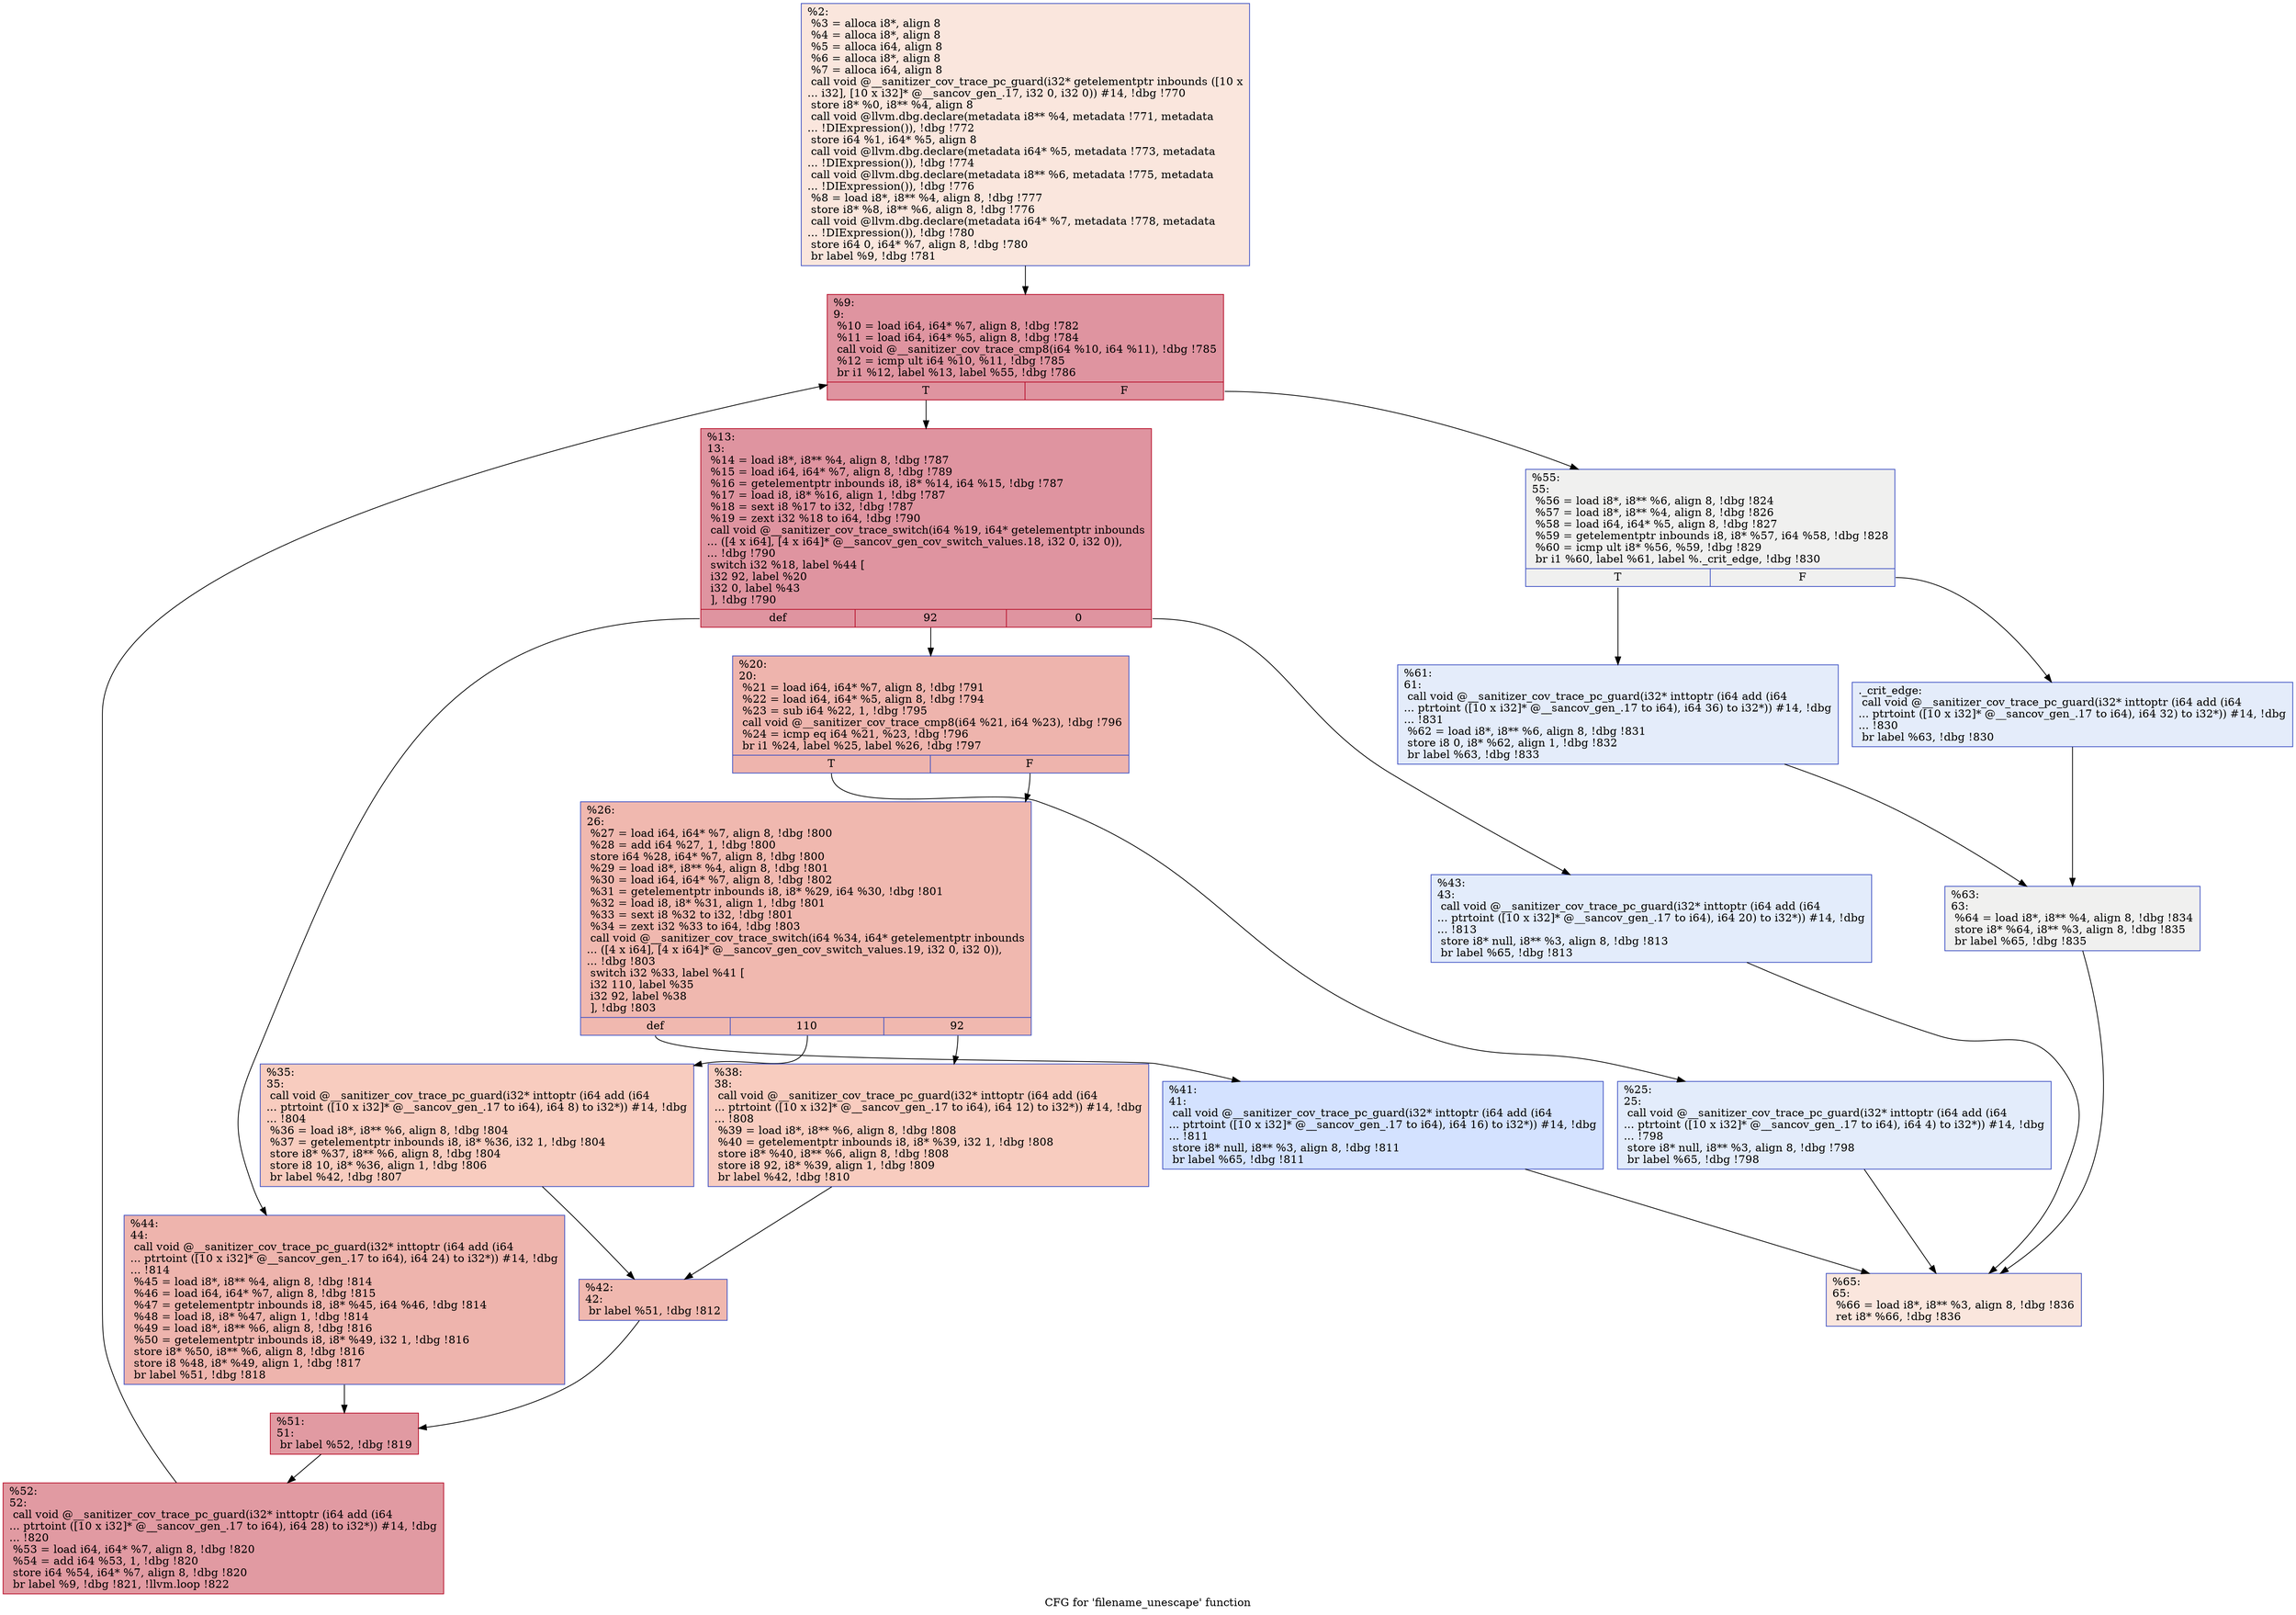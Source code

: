 digraph "CFG for 'filename_unescape' function" {
	label="CFG for 'filename_unescape' function";

	Node0x55555579b250 [shape=record,color="#3d50c3ff", style=filled, fillcolor="#f3c7b170",label="{%2:\l  %3 = alloca i8*, align 8\l  %4 = alloca i8*, align 8\l  %5 = alloca i64, align 8\l  %6 = alloca i8*, align 8\l  %7 = alloca i64, align 8\l  call void @__sanitizer_cov_trace_pc_guard(i32* getelementptr inbounds ([10 x\l... i32], [10 x i32]* @__sancov_gen_.17, i32 0, i32 0)) #14, !dbg !770\l  store i8* %0, i8** %4, align 8\l  call void @llvm.dbg.declare(metadata i8** %4, metadata !771, metadata\l... !DIExpression()), !dbg !772\l  store i64 %1, i64* %5, align 8\l  call void @llvm.dbg.declare(metadata i64* %5, metadata !773, metadata\l... !DIExpression()), !dbg !774\l  call void @llvm.dbg.declare(metadata i8** %6, metadata !775, metadata\l... !DIExpression()), !dbg !776\l  %8 = load i8*, i8** %4, align 8, !dbg !777\l  store i8* %8, i8** %6, align 8, !dbg !776\l  call void @llvm.dbg.declare(metadata i64* %7, metadata !778, metadata\l... !DIExpression()), !dbg !780\l  store i64 0, i64* %7, align 8, !dbg !780\l  br label %9, !dbg !781\l}"];
	Node0x55555579b250 -> Node0x55555579b5a0;
	Node0x55555579b5a0 [shape=record,color="#b70d28ff", style=filled, fillcolor="#b70d2870",label="{%9:\l9:                                                \l  %10 = load i64, i64* %7, align 8, !dbg !782\l  %11 = load i64, i64* %5, align 8, !dbg !784\l  call void @__sanitizer_cov_trace_cmp8(i64 %10, i64 %11), !dbg !785\l  %12 = icmp ult i64 %10, %11, !dbg !785\l  br i1 %12, label %13, label %55, !dbg !786\l|{<s0>T|<s1>F}}"];
	Node0x55555579b5a0:s0 -> Node0x55555579b5f0;
	Node0x55555579b5a0:s1 -> Node0x55555579b9b0;
	Node0x55555579b5f0 [shape=record,color="#b70d28ff", style=filled, fillcolor="#b70d2870",label="{%13:\l13:                                               \l  %14 = load i8*, i8** %4, align 8, !dbg !787\l  %15 = load i64, i64* %7, align 8, !dbg !789\l  %16 = getelementptr inbounds i8, i8* %14, i64 %15, !dbg !787\l  %17 = load i8, i8* %16, align 1, !dbg !787\l  %18 = sext i8 %17 to i32, !dbg !787\l  %19 = zext i32 %18 to i64, !dbg !790\l  call void @__sanitizer_cov_trace_switch(i64 %19, i64* getelementptr inbounds\l... ([4 x i64], [4 x i64]* @__sancov_gen_cov_switch_values.18, i32 0, i32 0)),\l... !dbg !790\l  switch i32 %18, label %44 [\l    i32 92, label %20\l    i32 0, label %43\l  ], !dbg !790\l|{<s0>def|<s1>92|<s2>0}}"];
	Node0x55555579b5f0:s0 -> Node0x55555579b8c0;
	Node0x55555579b5f0:s1 -> Node0x55555579b640;
	Node0x55555579b5f0:s2 -> Node0x55555579b870;
	Node0x55555579b640 [shape=record,color="#3d50c3ff", style=filled, fillcolor="#d8564670",label="{%20:\l20:                                               \l  %21 = load i64, i64* %7, align 8, !dbg !791\l  %22 = load i64, i64* %5, align 8, !dbg !794\l  %23 = sub i64 %22, 1, !dbg !795\l  call void @__sanitizer_cov_trace_cmp8(i64 %21, i64 %23), !dbg !796\l  %24 = icmp eq i64 %21, %23, !dbg !796\l  br i1 %24, label %25, label %26, !dbg !797\l|{<s0>T|<s1>F}}"];
	Node0x55555579b640:s0 -> Node0x55555579b690;
	Node0x55555579b640:s1 -> Node0x55555579b6e0;
	Node0x55555579b690 [shape=record,color="#3d50c3ff", style=filled, fillcolor="#bfd3f670",label="{%25:\l25:                                               \l  call void @__sanitizer_cov_trace_pc_guard(i32* inttoptr (i64 add (i64\l... ptrtoint ([10 x i32]* @__sancov_gen_.17 to i64), i64 4) to i32*)) #14, !dbg\l... !798\l  store i8* null, i8** %3, align 8, !dbg !798\l  br label %65, !dbg !798\l}"];
	Node0x55555579b690 -> Node0x55555579baf0;
	Node0x55555579b6e0 [shape=record,color="#3d50c3ff", style=filled, fillcolor="#dc5d4a70",label="{%26:\l26:                                               \l  %27 = load i64, i64* %7, align 8, !dbg !800\l  %28 = add i64 %27, 1, !dbg !800\l  store i64 %28, i64* %7, align 8, !dbg !800\l  %29 = load i8*, i8** %4, align 8, !dbg !801\l  %30 = load i64, i64* %7, align 8, !dbg !802\l  %31 = getelementptr inbounds i8, i8* %29, i64 %30, !dbg !801\l  %32 = load i8, i8* %31, align 1, !dbg !801\l  %33 = sext i8 %32 to i32, !dbg !801\l  %34 = zext i32 %33 to i64, !dbg !803\l  call void @__sanitizer_cov_trace_switch(i64 %34, i64* getelementptr inbounds\l... ([4 x i64], [4 x i64]* @__sancov_gen_cov_switch_values.19, i32 0, i32 0)),\l... !dbg !803\l  switch i32 %33, label %41 [\l    i32 110, label %35\l    i32 92, label %38\l  ], !dbg !803\l|{<s0>def|<s1>110|<s2>92}}"];
	Node0x55555579b6e0:s0 -> Node0x55555579b7d0;
	Node0x55555579b6e0:s1 -> Node0x55555579b730;
	Node0x55555579b6e0:s2 -> Node0x55555579b780;
	Node0x55555579b730 [shape=record,color="#3d50c3ff", style=filled, fillcolor="#f08b6e70",label="{%35:\l35:                                               \l  call void @__sanitizer_cov_trace_pc_guard(i32* inttoptr (i64 add (i64\l... ptrtoint ([10 x i32]* @__sancov_gen_.17 to i64), i64 8) to i32*)) #14, !dbg\l... !804\l  %36 = load i8*, i8** %6, align 8, !dbg !804\l  %37 = getelementptr inbounds i8, i8* %36, i32 1, !dbg !804\l  store i8* %37, i8** %6, align 8, !dbg !804\l  store i8 10, i8* %36, align 1, !dbg !806\l  br label %42, !dbg !807\l}"];
	Node0x55555579b730 -> Node0x55555579b820;
	Node0x55555579b780 [shape=record,color="#3d50c3ff", style=filled, fillcolor="#f08b6e70",label="{%38:\l38:                                               \l  call void @__sanitizer_cov_trace_pc_guard(i32* inttoptr (i64 add (i64\l... ptrtoint ([10 x i32]* @__sancov_gen_.17 to i64), i64 12) to i32*)) #14, !dbg\l... !808\l  %39 = load i8*, i8** %6, align 8, !dbg !808\l  %40 = getelementptr inbounds i8, i8* %39, i32 1, !dbg !808\l  store i8* %40, i8** %6, align 8, !dbg !808\l  store i8 92, i8* %39, align 1, !dbg !809\l  br label %42, !dbg !810\l}"];
	Node0x55555579b780 -> Node0x55555579b820;
	Node0x55555579b7d0 [shape=record,color="#3d50c3ff", style=filled, fillcolor="#9ebeff70",label="{%41:\l41:                                               \l  call void @__sanitizer_cov_trace_pc_guard(i32* inttoptr (i64 add (i64\l... ptrtoint ([10 x i32]* @__sancov_gen_.17 to i64), i64 16) to i32*)) #14, !dbg\l... !811\l  store i8* null, i8** %3, align 8, !dbg !811\l  br label %65, !dbg !811\l}"];
	Node0x55555579b7d0 -> Node0x55555579baf0;
	Node0x55555579b820 [shape=record,color="#3d50c3ff", style=filled, fillcolor="#dc5d4a70",label="{%42:\l42:                                               \l  br label %51, !dbg !812\l}"];
	Node0x55555579b820 -> Node0x55555579b910;
	Node0x55555579b870 [shape=record,color="#3d50c3ff", style=filled, fillcolor="#bfd3f670",label="{%43:\l43:                                               \l  call void @__sanitizer_cov_trace_pc_guard(i32* inttoptr (i64 add (i64\l... ptrtoint ([10 x i32]* @__sancov_gen_.17 to i64), i64 20) to i32*)) #14, !dbg\l... !813\l  store i8* null, i8** %3, align 8, !dbg !813\l  br label %65, !dbg !813\l}"];
	Node0x55555579b870 -> Node0x55555579baf0;
	Node0x55555579b8c0 [shape=record,color="#3d50c3ff", style=filled, fillcolor="#d8564670",label="{%44:\l44:                                               \l  call void @__sanitizer_cov_trace_pc_guard(i32* inttoptr (i64 add (i64\l... ptrtoint ([10 x i32]* @__sancov_gen_.17 to i64), i64 24) to i32*)) #14, !dbg\l... !814\l  %45 = load i8*, i8** %4, align 8, !dbg !814\l  %46 = load i64, i64* %7, align 8, !dbg !815\l  %47 = getelementptr inbounds i8, i8* %45, i64 %46, !dbg !814\l  %48 = load i8, i8* %47, align 1, !dbg !814\l  %49 = load i8*, i8** %6, align 8, !dbg !816\l  %50 = getelementptr inbounds i8, i8* %49, i32 1, !dbg !816\l  store i8* %50, i8** %6, align 8, !dbg !816\l  store i8 %48, i8* %49, align 1, !dbg !817\l  br label %51, !dbg !818\l}"];
	Node0x55555579b8c0 -> Node0x55555579b910;
	Node0x55555579b910 [shape=record,color="#b70d28ff", style=filled, fillcolor="#bb1b2c70",label="{%51:\l51:                                               \l  br label %52, !dbg !819\l}"];
	Node0x55555579b910 -> Node0x55555579b960;
	Node0x55555579b960 [shape=record,color="#b70d28ff", style=filled, fillcolor="#bb1b2c70",label="{%52:\l52:                                               \l  call void @__sanitizer_cov_trace_pc_guard(i32* inttoptr (i64 add (i64\l... ptrtoint ([10 x i32]* @__sancov_gen_.17 to i64), i64 28) to i32*)) #14, !dbg\l... !820\l  %53 = load i64, i64* %7, align 8, !dbg !820\l  %54 = add i64 %53, 1, !dbg !820\l  store i64 %54, i64* %7, align 8, !dbg !820\l  br label %9, !dbg !821, !llvm.loop !822\l}"];
	Node0x55555579b960 -> Node0x55555579b5a0;
	Node0x55555579b9b0 [shape=record,color="#3d50c3ff", style=filled, fillcolor="#dedcdb70",label="{%55:\l55:                                               \l  %56 = load i8*, i8** %6, align 8, !dbg !824\l  %57 = load i8*, i8** %4, align 8, !dbg !826\l  %58 = load i64, i64* %5, align 8, !dbg !827\l  %59 = getelementptr inbounds i8, i8* %57, i64 %58, !dbg !828\l  %60 = icmp ult i8* %56, %59, !dbg !829\l  br i1 %60, label %61, label %._crit_edge, !dbg !830\l|{<s0>T|<s1>F}}"];
	Node0x55555579b9b0:s0 -> Node0x55555579ba50;
	Node0x55555579b9b0:s1 -> Node0x55555579ba00;
	Node0x55555579ba00 [shape=record,color="#3d50c3ff", style=filled, fillcolor="#c1d4f470",label="{._crit_edge:                                      \l  call void @__sanitizer_cov_trace_pc_guard(i32* inttoptr (i64 add (i64\l... ptrtoint ([10 x i32]* @__sancov_gen_.17 to i64), i64 32) to i32*)) #14, !dbg\l... !830\l  br label %63, !dbg !830\l}"];
	Node0x55555579ba00 -> Node0x55555579baa0;
	Node0x55555579ba50 [shape=record,color="#3d50c3ff", style=filled, fillcolor="#c1d4f470",label="{%61:\l61:                                               \l  call void @__sanitizer_cov_trace_pc_guard(i32* inttoptr (i64 add (i64\l... ptrtoint ([10 x i32]* @__sancov_gen_.17 to i64), i64 36) to i32*)) #14, !dbg\l... !831\l  %62 = load i8*, i8** %6, align 8, !dbg !831\l  store i8 0, i8* %62, align 1, !dbg !832\l  br label %63, !dbg !833\l}"];
	Node0x55555579ba50 -> Node0x55555579baa0;
	Node0x55555579baa0 [shape=record,color="#3d50c3ff", style=filled, fillcolor="#dedcdb70",label="{%63:\l63:                                               \l  %64 = load i8*, i8** %4, align 8, !dbg !834\l  store i8* %64, i8** %3, align 8, !dbg !835\l  br label %65, !dbg !835\l}"];
	Node0x55555579baa0 -> Node0x55555579baf0;
	Node0x55555579baf0 [shape=record,color="#3d50c3ff", style=filled, fillcolor="#f3c7b170",label="{%65:\l65:                                               \l  %66 = load i8*, i8** %3, align 8, !dbg !836\l  ret i8* %66, !dbg !836\l}"];
}
